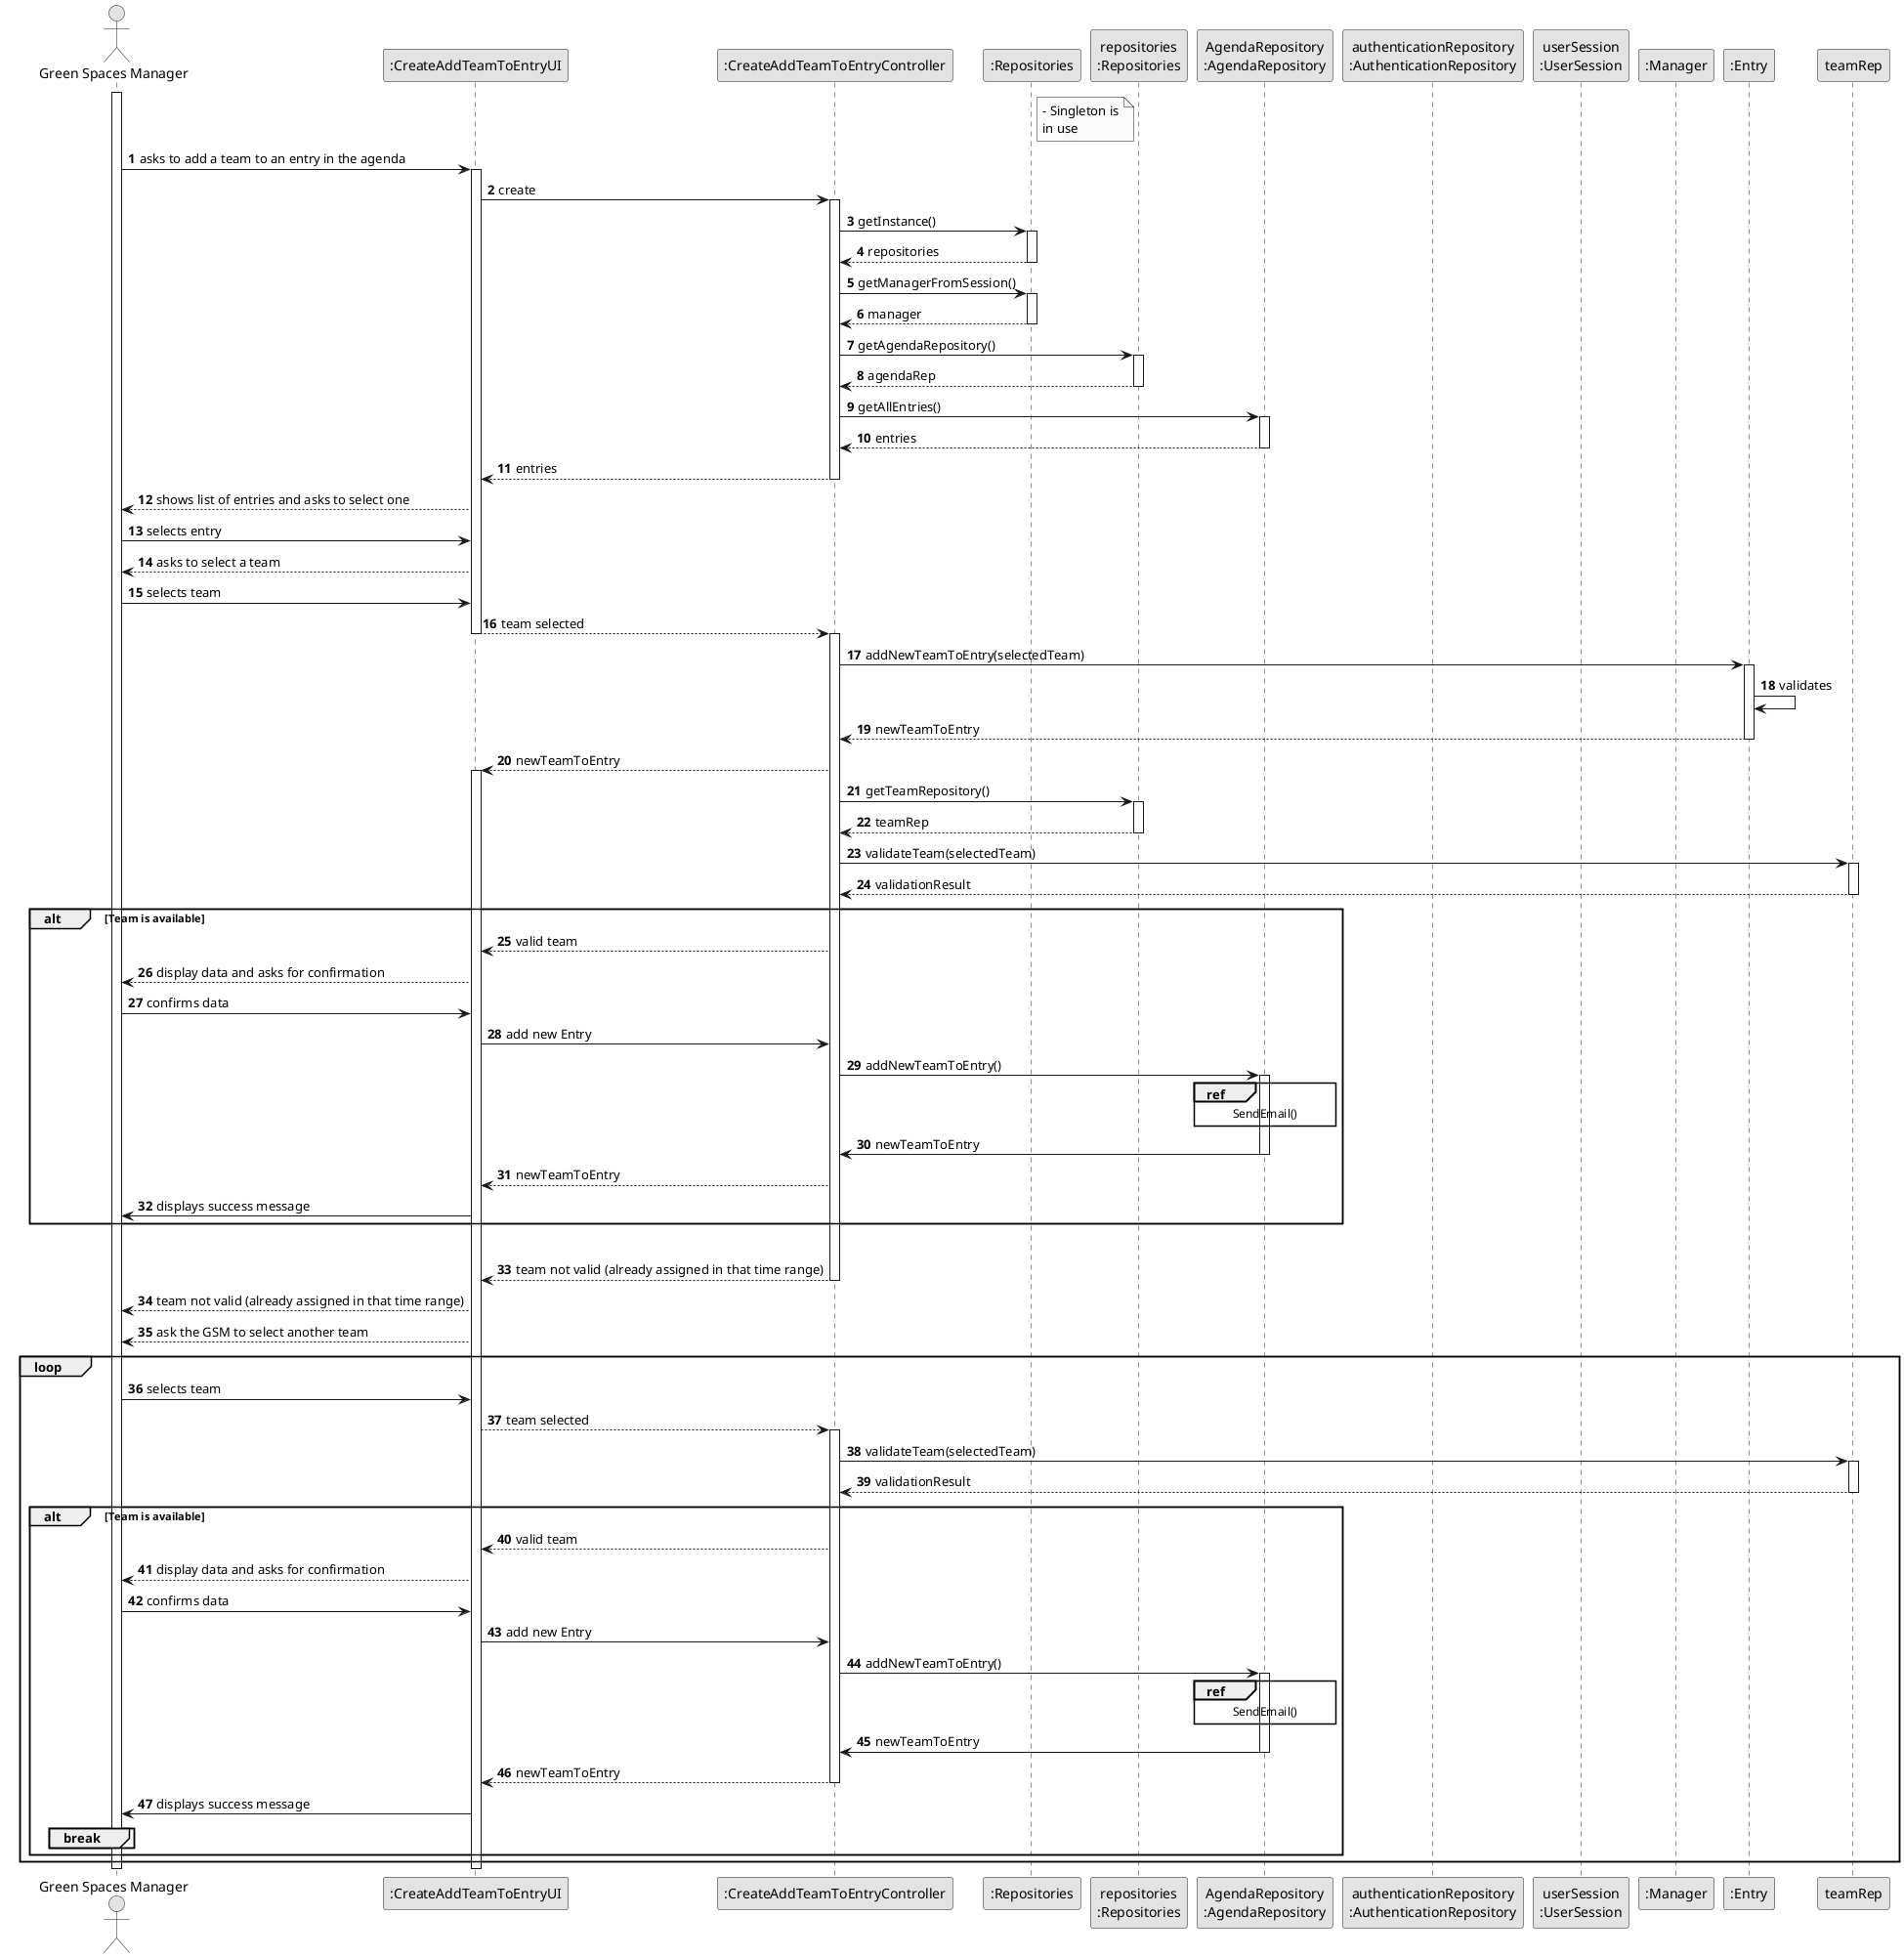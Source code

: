 @startuml
skinparam monochrome true
skinparam packageStyle rectangle
skinparam shadowing false

autonumber

actor "Green Spaces Manager" as GSM
participant ":CreateAddTeamToEntryUI" as UI
participant ":CreateAddTeamToEntryController" as controller
participant ":Repositories" as singleton
participant "repositories\n:Repositories" as rep
participant "AgendaRepository\n:AgendaRepository" as agendaRep
participant "authenticationRepository\n:AuthenticationRepository" as AUTH_REPO
participant "userSession\n:UserSession" as USR_SESSION
participant ":Manager" as manager
participant ":Entry" as Entry

note right of singleton
    - Singleton is
    in use
end note

activate GSM

GSM -> UI : asks to add a team to an entry in the agenda
activate UI

UI -> controller : create
activate controller

controller -> singleton : getInstance()
activate singleton

singleton --> controller : repositories
deactivate singleton

controller -> singleton : getManagerFromSession()
activate singleton

singleton --> controller : manager
deactivate singleton

controller -> rep : getAgendaRepository()
activate rep

rep --> controller : agendaRep
deactivate rep

controller -> agendaRep : getAllEntries()
activate agendaRep

agendaRep --> controller : entries
deactivate agendaRep

controller --> UI : entries
deactivate controller

UI --> GSM : shows list of entries and asks to select one

GSM -> UI : selects entry

UI --> GSM : asks to select a team
GSM -> UI : selects team

UI --> controller : team selected
deactivate UI
activate controller

controller -> Entry : addNewTeamToEntry(selectedTeam)
activate Entry

Entry -> Entry : validates
Entry --> controller : newTeamToEntry
deactivate Entry

controller --> UI : newTeamToEntry
activate UI

controller -> rep : getTeamRepository()
activate rep

rep --> controller : teamRep
deactivate rep

controller -> teamRep : validateTeam(selectedTeam)
activate teamRep

teamRep --> controller : validationResult
deactivate teamRep

alt Team is available
    controller --> UI : valid team
    UI --> GSM : display data and asks for confirmation
    GSM -> UI : confirms data
    UI -> controller : add new Entry
    controller -> agendaRep : addNewTeamToEntry()
    activate agendaRep
ref over agendaRep : SendEmail()
    agendaRep -> controller : newTeamToEntry

    deactivate agendaRep
    controller --> UI : newTeamToEntry

    UI -> GSM : displays success message
end

alt Team is not available
    controller --> UI : team not valid (already assigned in that time range)
    deactivate controller
    UI --> GSM : team not valid (already assigned in that time range)
    UI --> GSM : ask the GSM to select another team
    loop
        GSM -> UI : selects team
        UI --> controller : team selected
        activate controller

        controller -> teamRep : validateTeam(selectedTeam)
        activate teamRep

        teamRep --> controller : validationResult
        deactivate teamRep

        alt Team is available
            controller --> UI : valid team
            UI --> GSM : display data and asks for confirmation
            GSM -> UI : confirms data

            UI -> controller : add new Entry


            controller -> agendaRep : addNewTeamToEntry()
            activate agendaRep

            ref over agendaRep : SendEmail()
            agendaRep -> controller : newTeamToEntry
            deactivate agendaRep
            controller --> UI : newTeamToEntry
            deactivate controller
            UI -> GSM : displays success message
            break
        end
    end
end

deactivate UI
deactivate GSM

@enduml